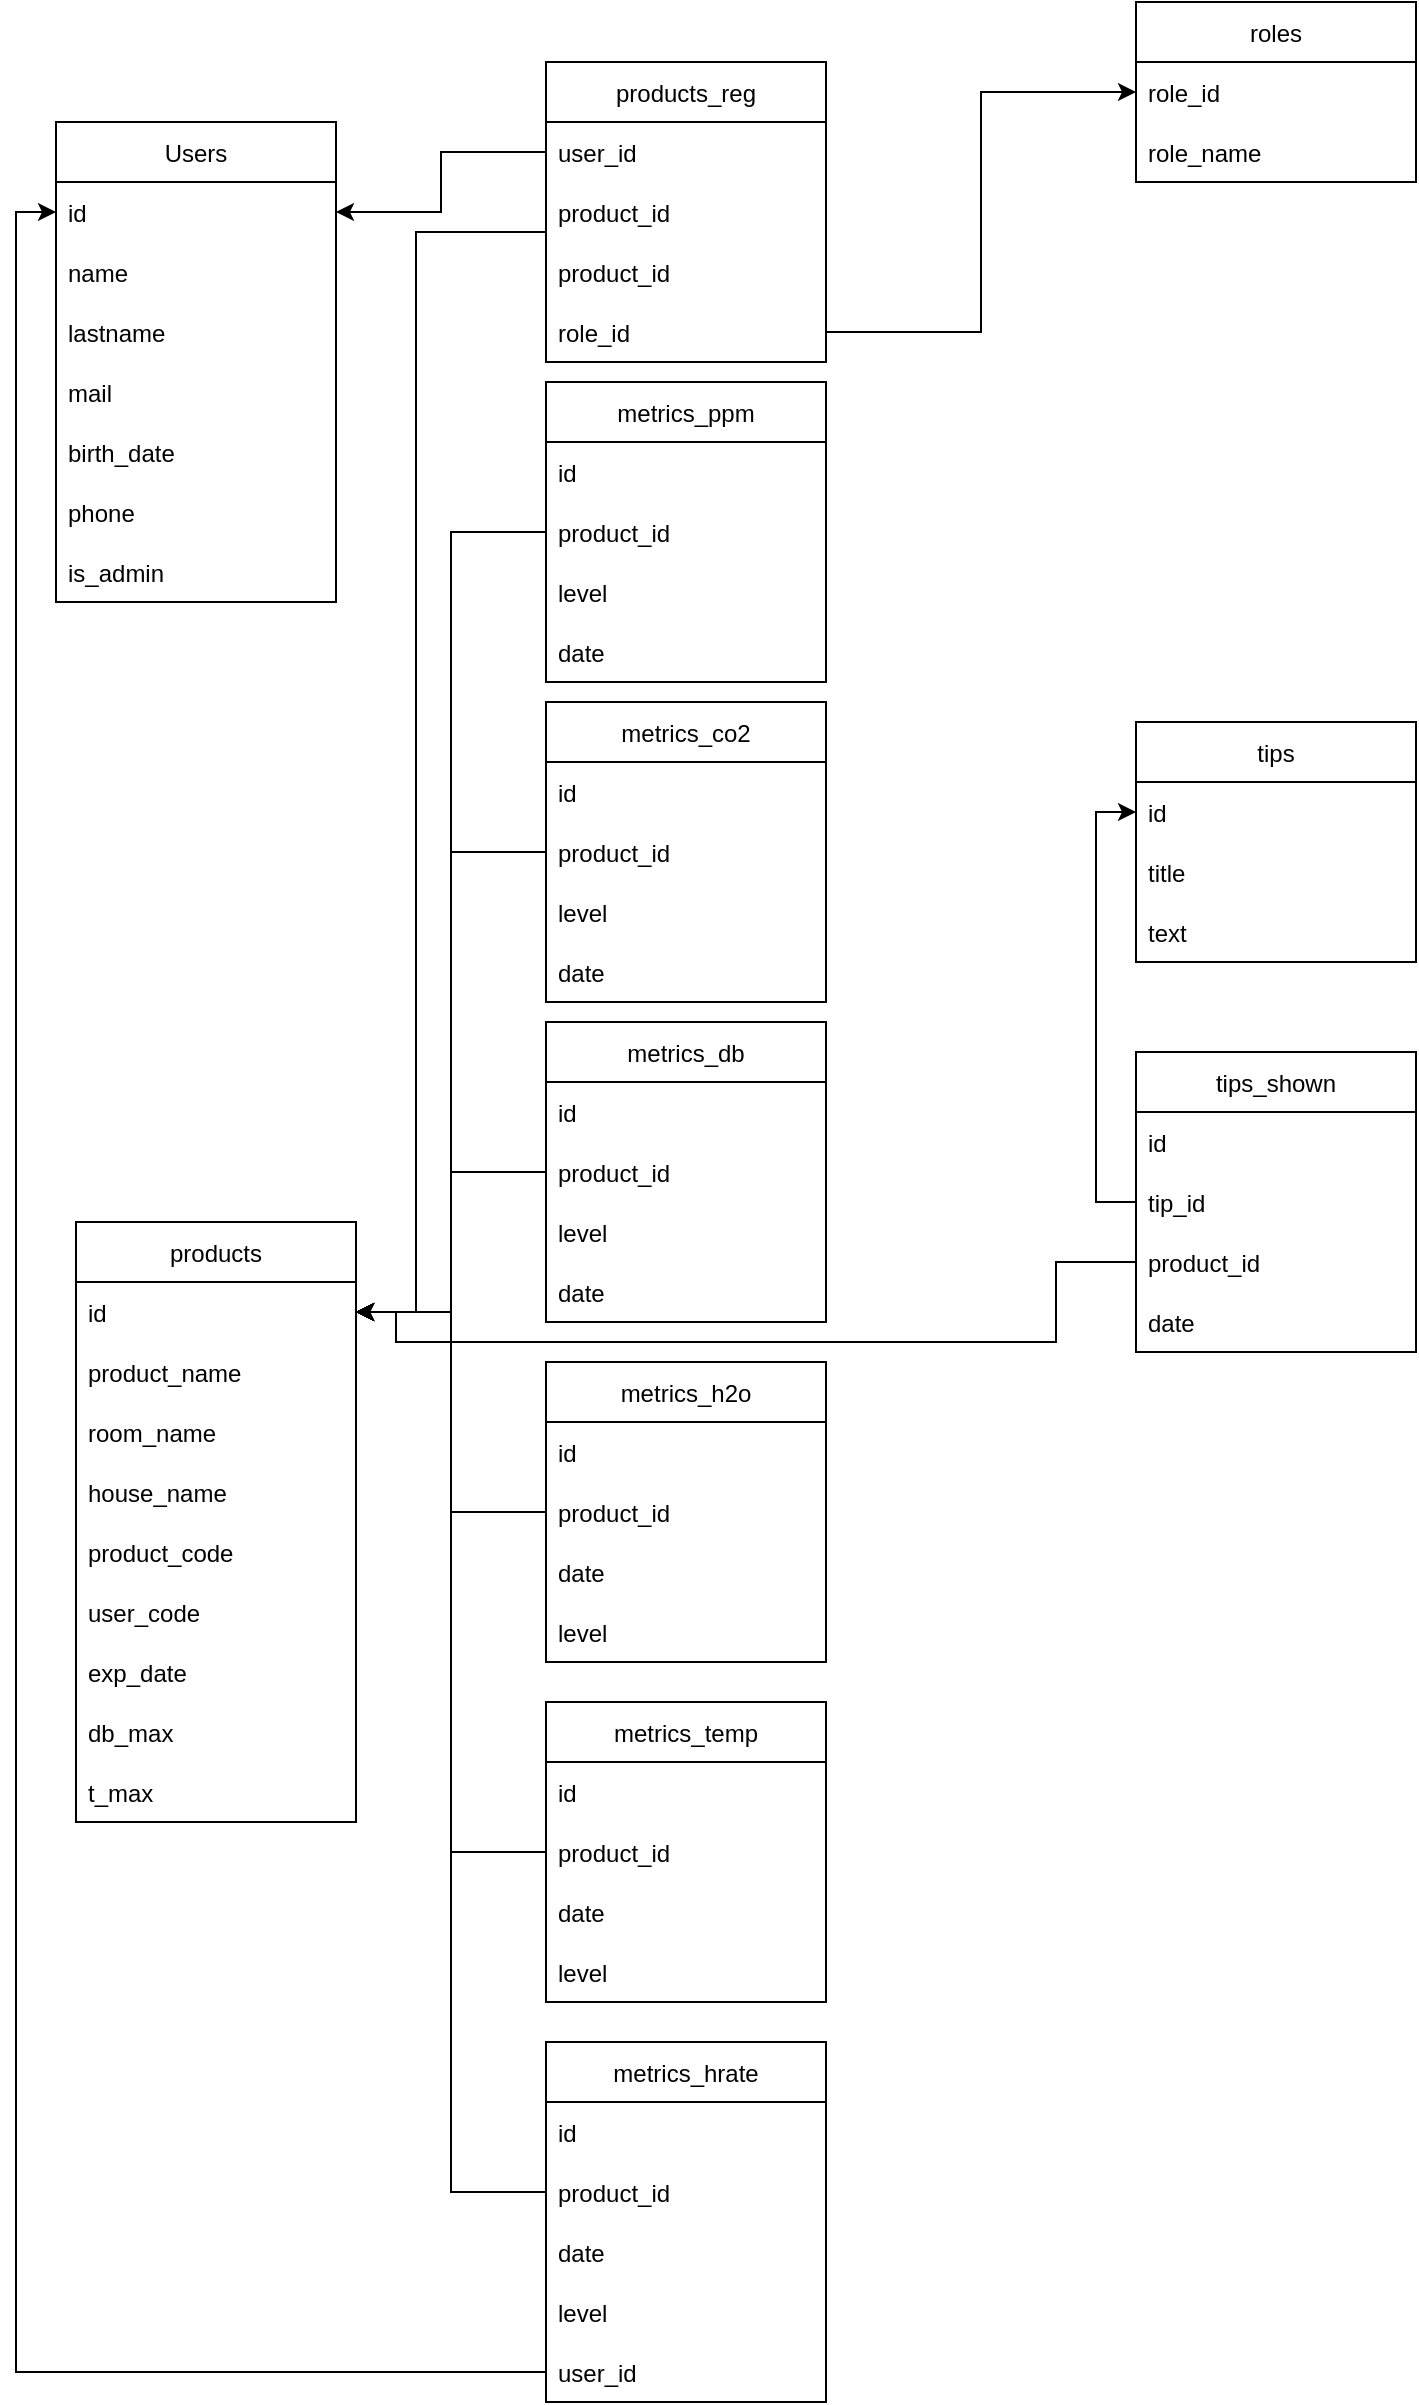 <mxfile version="20.4.0" type="github">
  <diagram id="R2lEEEUBdFMjLlhIrx00" name="Page-1">
    <mxGraphModel dx="597" dy="419" grid="1" gridSize="10" guides="1" tooltips="1" connect="1" arrows="1" fold="1" page="1" pageScale="1" pageWidth="850" pageHeight="1100" math="0" shadow="0" extFonts="Permanent Marker^https://fonts.googleapis.com/css?family=Permanent+Marker">
      <root>
        <mxCell id="0" />
        <mxCell id="1" parent="0" />
        <mxCell id="564PJBKYlBP4g3b3QOYb-91" value="Users" style="swimlane;fontStyle=0;childLayout=stackLayout;horizontal=1;startSize=30;horizontalStack=0;resizeParent=1;resizeParentMax=0;resizeLast=0;collapsible=1;marginBottom=0;" vertex="1" parent="1">
          <mxGeometry x="110" y="110" width="140" height="240" as="geometry" />
        </mxCell>
        <mxCell id="564PJBKYlBP4g3b3QOYb-92" value="id" style="text;strokeColor=none;fillColor=none;align=left;verticalAlign=middle;spacingLeft=4;spacingRight=4;overflow=hidden;points=[[0,0.5],[1,0.5]];portConstraint=eastwest;rotatable=0;" vertex="1" parent="564PJBKYlBP4g3b3QOYb-91">
          <mxGeometry y="30" width="140" height="30" as="geometry" />
        </mxCell>
        <mxCell id="564PJBKYlBP4g3b3QOYb-93" value="name" style="text;strokeColor=none;fillColor=none;align=left;verticalAlign=middle;spacingLeft=4;spacingRight=4;overflow=hidden;points=[[0,0.5],[1,0.5]];portConstraint=eastwest;rotatable=0;" vertex="1" parent="564PJBKYlBP4g3b3QOYb-91">
          <mxGeometry y="60" width="140" height="30" as="geometry" />
        </mxCell>
        <mxCell id="564PJBKYlBP4g3b3QOYb-94" value="lastname" style="text;strokeColor=none;fillColor=none;align=left;verticalAlign=middle;spacingLeft=4;spacingRight=4;overflow=hidden;points=[[0,0.5],[1,0.5]];portConstraint=eastwest;rotatable=0;" vertex="1" parent="564PJBKYlBP4g3b3QOYb-91">
          <mxGeometry y="90" width="140" height="30" as="geometry" />
        </mxCell>
        <mxCell id="564PJBKYlBP4g3b3QOYb-166" value="mail" style="text;strokeColor=none;fillColor=none;align=left;verticalAlign=middle;spacingLeft=4;spacingRight=4;overflow=hidden;points=[[0,0.5],[1,0.5]];portConstraint=eastwest;rotatable=0;" vertex="1" parent="564PJBKYlBP4g3b3QOYb-91">
          <mxGeometry y="120" width="140" height="30" as="geometry" />
        </mxCell>
        <mxCell id="564PJBKYlBP4g3b3QOYb-165" value="birth_date" style="text;strokeColor=none;fillColor=none;align=left;verticalAlign=middle;spacingLeft=4;spacingRight=4;overflow=hidden;points=[[0,0.5],[1,0.5]];portConstraint=eastwest;rotatable=0;" vertex="1" parent="564PJBKYlBP4g3b3QOYb-91">
          <mxGeometry y="150" width="140" height="30" as="geometry" />
        </mxCell>
        <mxCell id="564PJBKYlBP4g3b3QOYb-168" value="phone" style="text;strokeColor=none;fillColor=none;align=left;verticalAlign=middle;spacingLeft=4;spacingRight=4;overflow=hidden;points=[[0,0.5],[1,0.5]];portConstraint=eastwest;rotatable=0;" vertex="1" parent="564PJBKYlBP4g3b3QOYb-91">
          <mxGeometry y="180" width="140" height="30" as="geometry" />
        </mxCell>
        <mxCell id="564PJBKYlBP4g3b3QOYb-164" value="is_admin" style="text;strokeColor=none;fillColor=none;align=left;verticalAlign=middle;spacingLeft=4;spacingRight=4;overflow=hidden;points=[[0,0.5],[1,0.5]];portConstraint=eastwest;rotatable=0;" vertex="1" parent="564PJBKYlBP4g3b3QOYb-91">
          <mxGeometry y="210" width="140" height="30" as="geometry" />
        </mxCell>
        <mxCell id="564PJBKYlBP4g3b3QOYb-95" value="metrics_h2o" style="swimlane;fontStyle=0;childLayout=stackLayout;horizontal=1;startSize=30;horizontalStack=0;resizeParent=1;resizeParentMax=0;resizeLast=0;collapsible=1;marginBottom=0;" vertex="1" parent="1">
          <mxGeometry x="355" y="730" width="140" height="150" as="geometry" />
        </mxCell>
        <mxCell id="564PJBKYlBP4g3b3QOYb-141" value="id" style="text;strokeColor=none;fillColor=none;align=left;verticalAlign=middle;spacingLeft=4;spacingRight=4;overflow=hidden;points=[[0,0.5],[1,0.5]];portConstraint=eastwest;rotatable=0;" vertex="1" parent="564PJBKYlBP4g3b3QOYb-95">
          <mxGeometry y="30" width="140" height="30" as="geometry" />
        </mxCell>
        <mxCell id="564PJBKYlBP4g3b3QOYb-142" value="product_id" style="text;strokeColor=none;fillColor=none;align=left;verticalAlign=middle;spacingLeft=4;spacingRight=4;overflow=hidden;points=[[0,0.5],[1,0.5]];portConstraint=eastwest;rotatable=0;" vertex="1" parent="564PJBKYlBP4g3b3QOYb-95">
          <mxGeometry y="60" width="140" height="30" as="geometry" />
        </mxCell>
        <mxCell id="564PJBKYlBP4g3b3QOYb-144" value="date" style="text;strokeColor=none;fillColor=none;align=left;verticalAlign=middle;spacingLeft=4;spacingRight=4;overflow=hidden;points=[[0,0.5],[1,0.5]];portConstraint=eastwest;rotatable=0;" vertex="1" parent="564PJBKYlBP4g3b3QOYb-95">
          <mxGeometry y="90" width="140" height="30" as="geometry" />
        </mxCell>
        <mxCell id="564PJBKYlBP4g3b3QOYb-143" value="level" style="text;strokeColor=none;fillColor=none;align=left;verticalAlign=middle;spacingLeft=4;spacingRight=4;overflow=hidden;points=[[0,0.5],[1,0.5]];portConstraint=eastwest;rotatable=0;" vertex="1" parent="564PJBKYlBP4g3b3QOYb-95">
          <mxGeometry y="120" width="140" height="30" as="geometry" />
        </mxCell>
        <mxCell id="564PJBKYlBP4g3b3QOYb-103" value="metrics_db" style="swimlane;fontStyle=0;childLayout=stackLayout;horizontal=1;startSize=30;horizontalStack=0;resizeParent=1;resizeParentMax=0;resizeLast=0;collapsible=1;marginBottom=0;" vertex="1" parent="1">
          <mxGeometry x="355" y="560" width="140" height="150" as="geometry" />
        </mxCell>
        <mxCell id="564PJBKYlBP4g3b3QOYb-104" value="id" style="text;strokeColor=none;fillColor=none;align=left;verticalAlign=middle;spacingLeft=4;spacingRight=4;overflow=hidden;points=[[0,0.5],[1,0.5]];portConstraint=eastwest;rotatable=0;" vertex="1" parent="564PJBKYlBP4g3b3QOYb-103">
          <mxGeometry y="30" width="140" height="30" as="geometry" />
        </mxCell>
        <mxCell id="564PJBKYlBP4g3b3QOYb-105" value="product_id" style="text;strokeColor=none;fillColor=none;align=left;verticalAlign=middle;spacingLeft=4;spacingRight=4;overflow=hidden;points=[[0,0.5],[1,0.5]];portConstraint=eastwest;rotatable=0;" vertex="1" parent="564PJBKYlBP4g3b3QOYb-103">
          <mxGeometry y="60" width="140" height="30" as="geometry" />
        </mxCell>
        <mxCell id="564PJBKYlBP4g3b3QOYb-106" value="level" style="text;strokeColor=none;fillColor=none;align=left;verticalAlign=middle;spacingLeft=4;spacingRight=4;overflow=hidden;points=[[0,0.5],[1,0.5]];portConstraint=eastwest;rotatable=0;" vertex="1" parent="564PJBKYlBP4g3b3QOYb-103">
          <mxGeometry y="90" width="140" height="30" as="geometry" />
        </mxCell>
        <mxCell id="564PJBKYlBP4g3b3QOYb-131" value="date" style="text;strokeColor=none;fillColor=none;align=left;verticalAlign=middle;spacingLeft=4;spacingRight=4;overflow=hidden;points=[[0,0.5],[1,0.5]];portConstraint=eastwest;rotatable=0;" vertex="1" parent="564PJBKYlBP4g3b3QOYb-103">
          <mxGeometry y="120" width="140" height="30" as="geometry" />
        </mxCell>
        <mxCell id="564PJBKYlBP4g3b3QOYb-111" value="products" style="swimlane;fontStyle=0;childLayout=stackLayout;horizontal=1;startSize=30;horizontalStack=0;resizeParent=1;resizeParentMax=0;resizeLast=0;collapsible=1;marginBottom=0;" vertex="1" parent="1">
          <mxGeometry x="120" y="660" width="140" height="300" as="geometry" />
        </mxCell>
        <mxCell id="564PJBKYlBP4g3b3QOYb-112" value="id" style="text;strokeColor=none;fillColor=none;align=left;verticalAlign=middle;spacingLeft=4;spacingRight=4;overflow=hidden;points=[[0,0.5],[1,0.5]];portConstraint=eastwest;rotatable=0;" vertex="1" parent="564PJBKYlBP4g3b3QOYb-111">
          <mxGeometry y="30" width="140" height="30" as="geometry" />
        </mxCell>
        <mxCell id="564PJBKYlBP4g3b3QOYb-114" value="product_name" style="text;strokeColor=none;fillColor=none;align=left;verticalAlign=middle;spacingLeft=4;spacingRight=4;overflow=hidden;points=[[0,0.5],[1,0.5]];portConstraint=eastwest;rotatable=0;" vertex="1" parent="564PJBKYlBP4g3b3QOYb-111">
          <mxGeometry y="60" width="140" height="30" as="geometry" />
        </mxCell>
        <mxCell id="564PJBKYlBP4g3b3QOYb-113" value="room_name" style="text;strokeColor=none;fillColor=none;align=left;verticalAlign=middle;spacingLeft=4;spacingRight=4;overflow=hidden;points=[[0,0.5],[1,0.5]];portConstraint=eastwest;rotatable=0;" vertex="1" parent="564PJBKYlBP4g3b3QOYb-111">
          <mxGeometry y="90" width="140" height="30" as="geometry" />
        </mxCell>
        <mxCell id="564PJBKYlBP4g3b3QOYb-157" value="house_name" style="text;strokeColor=none;fillColor=none;align=left;verticalAlign=middle;spacingLeft=4;spacingRight=4;overflow=hidden;points=[[0,0.5],[1,0.5]];portConstraint=eastwest;rotatable=0;" vertex="1" parent="564PJBKYlBP4g3b3QOYb-111">
          <mxGeometry y="120" width="140" height="30" as="geometry" />
        </mxCell>
        <mxCell id="564PJBKYlBP4g3b3QOYb-158" value="product_code" style="text;strokeColor=none;fillColor=none;align=left;verticalAlign=middle;spacingLeft=4;spacingRight=4;overflow=hidden;points=[[0,0.5],[1,0.5]];portConstraint=eastwest;rotatable=0;" vertex="1" parent="564PJBKYlBP4g3b3QOYb-111">
          <mxGeometry y="150" width="140" height="30" as="geometry" />
        </mxCell>
        <mxCell id="564PJBKYlBP4g3b3QOYb-160" value="user_code" style="text;strokeColor=none;fillColor=none;align=left;verticalAlign=middle;spacingLeft=4;spacingRight=4;overflow=hidden;points=[[0,0.5],[1,0.5]];portConstraint=eastwest;rotatable=0;" vertex="1" parent="564PJBKYlBP4g3b3QOYb-111">
          <mxGeometry y="180" width="140" height="30" as="geometry" />
        </mxCell>
        <mxCell id="564PJBKYlBP4g3b3QOYb-159" value="exp_date" style="text;strokeColor=none;fillColor=none;align=left;verticalAlign=middle;spacingLeft=4;spacingRight=4;overflow=hidden;points=[[0,0.5],[1,0.5]];portConstraint=eastwest;rotatable=0;" vertex="1" parent="564PJBKYlBP4g3b3QOYb-111">
          <mxGeometry y="210" width="140" height="30" as="geometry" />
        </mxCell>
        <mxCell id="564PJBKYlBP4g3b3QOYb-161" value="db_max" style="text;strokeColor=none;fillColor=none;align=left;verticalAlign=middle;spacingLeft=4;spacingRight=4;overflow=hidden;points=[[0,0.5],[1,0.5]];portConstraint=eastwest;rotatable=0;" vertex="1" parent="564PJBKYlBP4g3b3QOYb-111">
          <mxGeometry y="240" width="140" height="30" as="geometry" />
        </mxCell>
        <mxCell id="564PJBKYlBP4g3b3QOYb-163" value="t_max" style="text;strokeColor=none;fillColor=none;align=left;verticalAlign=middle;spacingLeft=4;spacingRight=4;overflow=hidden;points=[[0,0.5],[1,0.5]];portConstraint=eastwest;rotatable=0;" vertex="1" parent="564PJBKYlBP4g3b3QOYb-111">
          <mxGeometry y="270" width="140" height="30" as="geometry" />
        </mxCell>
        <mxCell id="564PJBKYlBP4g3b3QOYb-115" value="metrics_hrate" style="swimlane;fontStyle=0;childLayout=stackLayout;horizontal=1;startSize=30;horizontalStack=0;resizeParent=1;resizeParentMax=0;resizeLast=0;collapsible=1;marginBottom=0;" vertex="1" parent="1">
          <mxGeometry x="355" y="1070" width="140" height="180" as="geometry" />
        </mxCell>
        <mxCell id="564PJBKYlBP4g3b3QOYb-156" value="id" style="text;strokeColor=none;fillColor=none;align=left;verticalAlign=middle;spacingLeft=4;spacingRight=4;overflow=hidden;points=[[0,0.5],[1,0.5]];portConstraint=eastwest;rotatable=0;" vertex="1" parent="564PJBKYlBP4g3b3QOYb-115">
          <mxGeometry y="30" width="140" height="30" as="geometry" />
        </mxCell>
        <mxCell id="564PJBKYlBP4g3b3QOYb-155" value="product_id" style="text;strokeColor=none;fillColor=none;align=left;verticalAlign=middle;spacingLeft=4;spacingRight=4;overflow=hidden;points=[[0,0.5],[1,0.5]];portConstraint=eastwest;rotatable=0;" vertex="1" parent="564PJBKYlBP4g3b3QOYb-115">
          <mxGeometry y="60" width="140" height="30" as="geometry" />
        </mxCell>
        <mxCell id="564PJBKYlBP4g3b3QOYb-153" value="date" style="text;strokeColor=none;fillColor=none;align=left;verticalAlign=middle;spacingLeft=4;spacingRight=4;overflow=hidden;points=[[0,0.5],[1,0.5]];portConstraint=eastwest;rotatable=0;" vertex="1" parent="564PJBKYlBP4g3b3QOYb-115">
          <mxGeometry y="90" width="140" height="30" as="geometry" />
        </mxCell>
        <mxCell id="564PJBKYlBP4g3b3QOYb-154" value="level" style="text;strokeColor=none;fillColor=none;align=left;verticalAlign=middle;spacingLeft=4;spacingRight=4;overflow=hidden;points=[[0,0.5],[1,0.5]];portConstraint=eastwest;rotatable=0;" vertex="1" parent="564PJBKYlBP4g3b3QOYb-115">
          <mxGeometry y="120" width="140" height="30" as="geometry" />
        </mxCell>
        <mxCell id="564PJBKYlBP4g3b3QOYb-117" value="user_id" style="text;strokeColor=none;fillColor=none;align=left;verticalAlign=middle;spacingLeft=4;spacingRight=4;overflow=hidden;points=[[0,0.5],[1,0.5]];portConstraint=eastwest;rotatable=0;" vertex="1" parent="564PJBKYlBP4g3b3QOYb-115">
          <mxGeometry y="150" width="140" height="30" as="geometry" />
        </mxCell>
        <mxCell id="564PJBKYlBP4g3b3QOYb-119" value="metrics_ppm" style="swimlane;fontStyle=0;childLayout=stackLayout;horizontal=1;startSize=30;horizontalStack=0;resizeParent=1;resizeParentMax=0;resizeLast=0;collapsible=1;marginBottom=0;" vertex="1" parent="1">
          <mxGeometry x="355" y="240" width="140" height="150" as="geometry" />
        </mxCell>
        <mxCell id="564PJBKYlBP4g3b3QOYb-148" value="id" style="text;strokeColor=none;fillColor=none;align=left;verticalAlign=middle;spacingLeft=4;spacingRight=4;overflow=hidden;points=[[0,0.5],[1,0.5]];portConstraint=eastwest;rotatable=0;" vertex="1" parent="564PJBKYlBP4g3b3QOYb-119">
          <mxGeometry y="30" width="140" height="30" as="geometry" />
        </mxCell>
        <mxCell id="564PJBKYlBP4g3b3QOYb-147" value="product_id" style="text;strokeColor=none;fillColor=none;align=left;verticalAlign=middle;spacingLeft=4;spacingRight=4;overflow=hidden;points=[[0,0.5],[1,0.5]];portConstraint=eastwest;rotatable=0;" vertex="1" parent="564PJBKYlBP4g3b3QOYb-119">
          <mxGeometry y="60" width="140" height="30" as="geometry" />
        </mxCell>
        <mxCell id="564PJBKYlBP4g3b3QOYb-146" value="level" style="text;strokeColor=none;fillColor=none;align=left;verticalAlign=middle;spacingLeft=4;spacingRight=4;overflow=hidden;points=[[0,0.5],[1,0.5]];portConstraint=eastwest;rotatable=0;" vertex="1" parent="564PJBKYlBP4g3b3QOYb-119">
          <mxGeometry y="90" width="140" height="30" as="geometry" />
        </mxCell>
        <mxCell id="564PJBKYlBP4g3b3QOYb-145" value="date" style="text;strokeColor=none;fillColor=none;align=left;verticalAlign=middle;spacingLeft=4;spacingRight=4;overflow=hidden;points=[[0,0.5],[1,0.5]];portConstraint=eastwest;rotatable=0;" vertex="1" parent="564PJBKYlBP4g3b3QOYb-119">
          <mxGeometry y="120" width="140" height="30" as="geometry" />
        </mxCell>
        <mxCell id="564PJBKYlBP4g3b3QOYb-123" value="products_reg" style="swimlane;fontStyle=0;childLayout=stackLayout;horizontal=1;startSize=30;horizontalStack=0;resizeParent=1;resizeParentMax=0;resizeLast=0;collapsible=1;marginBottom=0;" vertex="1" parent="1">
          <mxGeometry x="355" y="80" width="140" height="150" as="geometry" />
        </mxCell>
        <mxCell id="564PJBKYlBP4g3b3QOYb-125" value="user_id" style="text;strokeColor=none;fillColor=none;align=left;verticalAlign=middle;spacingLeft=4;spacingRight=4;overflow=hidden;points=[[0,0.5],[1,0.5]];portConstraint=eastwest;rotatable=0;" vertex="1" parent="564PJBKYlBP4g3b3QOYb-123">
          <mxGeometry y="30" width="140" height="30" as="geometry" />
        </mxCell>
        <mxCell id="564PJBKYlBP4g3b3QOYb-189" value="product_id" style="text;strokeColor=none;fillColor=none;align=left;verticalAlign=middle;spacingLeft=4;spacingRight=4;overflow=hidden;points=[[0,0.5],[1,0.5]];portConstraint=eastwest;rotatable=0;" vertex="1" parent="564PJBKYlBP4g3b3QOYb-123">
          <mxGeometry y="60" width="140" height="30" as="geometry" />
        </mxCell>
        <mxCell id="564PJBKYlBP4g3b3QOYb-124" value="product_id" style="text;strokeColor=none;fillColor=none;align=left;verticalAlign=middle;spacingLeft=4;spacingRight=4;overflow=hidden;points=[[0,0.5],[1,0.5]];portConstraint=eastwest;rotatable=0;" vertex="1" parent="564PJBKYlBP4g3b3QOYb-123">
          <mxGeometry y="90" width="140" height="30" as="geometry" />
        </mxCell>
        <mxCell id="564PJBKYlBP4g3b3QOYb-126" value="role_id" style="text;strokeColor=none;fillColor=none;align=left;verticalAlign=middle;spacingLeft=4;spacingRight=4;overflow=hidden;points=[[0,0.5],[1,0.5]];portConstraint=eastwest;rotatable=0;" vertex="1" parent="564PJBKYlBP4g3b3QOYb-123">
          <mxGeometry y="120" width="140" height="30" as="geometry" />
        </mxCell>
        <mxCell id="564PJBKYlBP4g3b3QOYb-127" value="metrics_temp" style="swimlane;fontStyle=0;childLayout=stackLayout;horizontal=1;startSize=30;horizontalStack=0;resizeParent=1;resizeParentMax=0;resizeLast=0;collapsible=1;marginBottom=0;" vertex="1" parent="1">
          <mxGeometry x="355" y="900" width="140" height="150" as="geometry" />
        </mxCell>
        <mxCell id="564PJBKYlBP4g3b3QOYb-152" value="id" style="text;strokeColor=none;fillColor=none;align=left;verticalAlign=middle;spacingLeft=4;spacingRight=4;overflow=hidden;points=[[0,0.5],[1,0.5]];portConstraint=eastwest;rotatable=0;" vertex="1" parent="564PJBKYlBP4g3b3QOYb-127">
          <mxGeometry y="30" width="140" height="30" as="geometry" />
        </mxCell>
        <mxCell id="564PJBKYlBP4g3b3QOYb-151" value="product_id" style="text;strokeColor=none;fillColor=none;align=left;verticalAlign=middle;spacingLeft=4;spacingRight=4;overflow=hidden;points=[[0,0.5],[1,0.5]];portConstraint=eastwest;rotatable=0;" vertex="1" parent="564PJBKYlBP4g3b3QOYb-127">
          <mxGeometry y="60" width="140" height="30" as="geometry" />
        </mxCell>
        <mxCell id="564PJBKYlBP4g3b3QOYb-149" value="date" style="text;strokeColor=none;fillColor=none;align=left;verticalAlign=middle;spacingLeft=4;spacingRight=4;overflow=hidden;points=[[0,0.5],[1,0.5]];portConstraint=eastwest;rotatable=0;" vertex="1" parent="564PJBKYlBP4g3b3QOYb-127">
          <mxGeometry y="90" width="140" height="30" as="geometry" />
        </mxCell>
        <mxCell id="564PJBKYlBP4g3b3QOYb-150" value="level" style="text;strokeColor=none;fillColor=none;align=left;verticalAlign=middle;spacingLeft=4;spacingRight=4;overflow=hidden;points=[[0,0.5],[1,0.5]];portConstraint=eastwest;rotatable=0;" vertex="1" parent="564PJBKYlBP4g3b3QOYb-127">
          <mxGeometry y="120" width="140" height="30" as="geometry" />
        </mxCell>
        <mxCell id="564PJBKYlBP4g3b3QOYb-136" value="metrics_co2" style="swimlane;fontStyle=0;childLayout=stackLayout;horizontal=1;startSize=30;horizontalStack=0;resizeParent=1;resizeParentMax=0;resizeLast=0;collapsible=1;marginBottom=0;" vertex="1" parent="1">
          <mxGeometry x="355" y="400" width="140" height="150" as="geometry" />
        </mxCell>
        <mxCell id="564PJBKYlBP4g3b3QOYb-137" value="id" style="text;strokeColor=none;fillColor=none;align=left;verticalAlign=middle;spacingLeft=4;spacingRight=4;overflow=hidden;points=[[0,0.5],[1,0.5]];portConstraint=eastwest;rotatable=0;" vertex="1" parent="564PJBKYlBP4g3b3QOYb-136">
          <mxGeometry y="30" width="140" height="30" as="geometry" />
        </mxCell>
        <mxCell id="564PJBKYlBP4g3b3QOYb-138" value="product_id" style="text;strokeColor=none;fillColor=none;align=left;verticalAlign=middle;spacingLeft=4;spacingRight=4;overflow=hidden;points=[[0,0.5],[1,0.5]];portConstraint=eastwest;rotatable=0;" vertex="1" parent="564PJBKYlBP4g3b3QOYb-136">
          <mxGeometry y="60" width="140" height="30" as="geometry" />
        </mxCell>
        <mxCell id="564PJBKYlBP4g3b3QOYb-139" value="level" style="text;strokeColor=none;fillColor=none;align=left;verticalAlign=middle;spacingLeft=4;spacingRight=4;overflow=hidden;points=[[0,0.5],[1,0.5]];portConstraint=eastwest;rotatable=0;" vertex="1" parent="564PJBKYlBP4g3b3QOYb-136">
          <mxGeometry y="90" width="140" height="30" as="geometry" />
        </mxCell>
        <mxCell id="564PJBKYlBP4g3b3QOYb-140" value="date" style="text;strokeColor=none;fillColor=none;align=left;verticalAlign=middle;spacingLeft=4;spacingRight=4;overflow=hidden;points=[[0,0.5],[1,0.5]];portConstraint=eastwest;rotatable=0;" vertex="1" parent="564PJBKYlBP4g3b3QOYb-136">
          <mxGeometry y="120" width="140" height="30" as="geometry" />
        </mxCell>
        <mxCell id="564PJBKYlBP4g3b3QOYb-170" style="edgeStyle=orthogonalEdgeStyle;rounded=0;orthogonalLoop=1;jettySize=auto;html=1;entryX=1;entryY=0.5;entryDx=0;entryDy=0;" edge="1" parent="1" source="564PJBKYlBP4g3b3QOYb-125" target="564PJBKYlBP4g3b3QOYb-92">
          <mxGeometry relative="1" as="geometry" />
        </mxCell>
        <mxCell id="564PJBKYlBP4g3b3QOYb-171" value="roles" style="swimlane;fontStyle=0;childLayout=stackLayout;horizontal=1;startSize=30;horizontalStack=0;resizeParent=1;resizeParentMax=0;resizeLast=0;collapsible=1;marginBottom=0;" vertex="1" parent="1">
          <mxGeometry x="650" y="50" width="140" height="90" as="geometry" />
        </mxCell>
        <mxCell id="564PJBKYlBP4g3b3QOYb-172" value="role_id" style="text;strokeColor=none;fillColor=none;align=left;verticalAlign=middle;spacingLeft=4;spacingRight=4;overflow=hidden;points=[[0,0.5],[1,0.5]];portConstraint=eastwest;rotatable=0;" vertex="1" parent="564PJBKYlBP4g3b3QOYb-171">
          <mxGeometry y="30" width="140" height="30" as="geometry" />
        </mxCell>
        <mxCell id="564PJBKYlBP4g3b3QOYb-173" value="role_name" style="text;strokeColor=none;fillColor=none;align=left;verticalAlign=middle;spacingLeft=4;spacingRight=4;overflow=hidden;points=[[0,0.5],[1,0.5]];portConstraint=eastwest;rotatable=0;" vertex="1" parent="564PJBKYlBP4g3b3QOYb-171">
          <mxGeometry y="60" width="140" height="30" as="geometry" />
        </mxCell>
        <mxCell id="564PJBKYlBP4g3b3QOYb-176" style="edgeStyle=orthogonalEdgeStyle;rounded=0;orthogonalLoop=1;jettySize=auto;html=1;exitX=1;exitY=0.5;exitDx=0;exitDy=0;entryX=0;entryY=0.5;entryDx=0;entryDy=0;" edge="1" parent="1" source="564PJBKYlBP4g3b3QOYb-126" target="564PJBKYlBP4g3b3QOYb-172">
          <mxGeometry relative="1" as="geometry" />
        </mxCell>
        <mxCell id="564PJBKYlBP4g3b3QOYb-180" style="edgeStyle=orthogonalEdgeStyle;rounded=0;orthogonalLoop=1;jettySize=auto;html=1;exitX=0;exitY=0.5;exitDx=0;exitDy=0;entryX=1;entryY=0.5;entryDx=0;entryDy=0;" edge="1" parent="1" source="564PJBKYlBP4g3b3QOYb-147" target="564PJBKYlBP4g3b3QOYb-112">
          <mxGeometry relative="1" as="geometry" />
        </mxCell>
        <mxCell id="564PJBKYlBP4g3b3QOYb-182" style="edgeStyle=orthogonalEdgeStyle;rounded=0;orthogonalLoop=1;jettySize=auto;html=1;exitX=0;exitY=0.5;exitDx=0;exitDy=0;" edge="1" parent="1" source="564PJBKYlBP4g3b3QOYb-138" target="564PJBKYlBP4g3b3QOYb-112">
          <mxGeometry relative="1" as="geometry" />
        </mxCell>
        <mxCell id="564PJBKYlBP4g3b3QOYb-183" style="edgeStyle=orthogonalEdgeStyle;rounded=0;orthogonalLoop=1;jettySize=auto;html=1;" edge="1" parent="1" source="564PJBKYlBP4g3b3QOYb-105" target="564PJBKYlBP4g3b3QOYb-112">
          <mxGeometry relative="1" as="geometry" />
        </mxCell>
        <mxCell id="564PJBKYlBP4g3b3QOYb-184" style="edgeStyle=orthogonalEdgeStyle;rounded=0;orthogonalLoop=1;jettySize=auto;html=1;" edge="1" parent="1" source="564PJBKYlBP4g3b3QOYb-142" target="564PJBKYlBP4g3b3QOYb-112">
          <mxGeometry relative="1" as="geometry" />
        </mxCell>
        <mxCell id="564PJBKYlBP4g3b3QOYb-185" style="edgeStyle=orthogonalEdgeStyle;rounded=0;orthogonalLoop=1;jettySize=auto;html=1;" edge="1" parent="1" source="564PJBKYlBP4g3b3QOYb-151" target="564PJBKYlBP4g3b3QOYb-112">
          <mxGeometry relative="1" as="geometry" />
        </mxCell>
        <mxCell id="564PJBKYlBP4g3b3QOYb-186" style="edgeStyle=orthogonalEdgeStyle;rounded=0;orthogonalLoop=1;jettySize=auto;html=1;" edge="1" parent="1" source="564PJBKYlBP4g3b3QOYb-155" target="564PJBKYlBP4g3b3QOYb-112">
          <mxGeometry relative="1" as="geometry" />
        </mxCell>
        <mxCell id="564PJBKYlBP4g3b3QOYb-188" style="edgeStyle=orthogonalEdgeStyle;rounded=0;orthogonalLoop=1;jettySize=auto;html=1;exitX=0;exitY=0.5;exitDx=0;exitDy=0;entryX=0;entryY=0.5;entryDx=0;entryDy=0;" edge="1" parent="1" source="564PJBKYlBP4g3b3QOYb-117" target="564PJBKYlBP4g3b3QOYb-92">
          <mxGeometry relative="1" as="geometry">
            <mxPoint x="30" y="480" as="targetPoint" />
          </mxGeometry>
        </mxCell>
        <mxCell id="564PJBKYlBP4g3b3QOYb-190" style="edgeStyle=orthogonalEdgeStyle;rounded=0;orthogonalLoop=1;jettySize=auto;html=1;exitX=0;exitY=0.5;exitDx=0;exitDy=0;" edge="1" parent="1" source="564PJBKYlBP4g3b3QOYb-189" target="564PJBKYlBP4g3b3QOYb-112">
          <mxGeometry relative="1" as="geometry">
            <Array as="points">
              <mxPoint x="290" y="165" />
              <mxPoint x="290" y="705" />
            </Array>
          </mxGeometry>
        </mxCell>
        <mxCell id="564PJBKYlBP4g3b3QOYb-191" value="tips" style="swimlane;fontStyle=0;childLayout=stackLayout;horizontal=1;startSize=30;horizontalStack=0;resizeParent=1;resizeParentMax=0;resizeLast=0;collapsible=1;marginBottom=0;" vertex="1" parent="1">
          <mxGeometry x="650" y="410" width="140" height="120" as="geometry" />
        </mxCell>
        <mxCell id="564PJBKYlBP4g3b3QOYb-192" value="id" style="text;strokeColor=none;fillColor=none;align=left;verticalAlign=middle;spacingLeft=4;spacingRight=4;overflow=hidden;points=[[0,0.5],[1,0.5]];portConstraint=eastwest;rotatable=0;" vertex="1" parent="564PJBKYlBP4g3b3QOYb-191">
          <mxGeometry y="30" width="140" height="30" as="geometry" />
        </mxCell>
        <mxCell id="564PJBKYlBP4g3b3QOYb-193" value="title" style="text;strokeColor=none;fillColor=none;align=left;verticalAlign=middle;spacingLeft=4;spacingRight=4;overflow=hidden;points=[[0,0.5],[1,0.5]];portConstraint=eastwest;rotatable=0;" vertex="1" parent="564PJBKYlBP4g3b3QOYb-191">
          <mxGeometry y="60" width="140" height="30" as="geometry" />
        </mxCell>
        <mxCell id="564PJBKYlBP4g3b3QOYb-194" value="text" style="text;strokeColor=none;fillColor=none;align=left;verticalAlign=middle;spacingLeft=4;spacingRight=4;overflow=hidden;points=[[0,0.5],[1,0.5]];portConstraint=eastwest;rotatable=0;" vertex="1" parent="564PJBKYlBP4g3b3QOYb-191">
          <mxGeometry y="90" width="140" height="30" as="geometry" />
        </mxCell>
        <mxCell id="564PJBKYlBP4g3b3QOYb-195" value="tips_shown" style="swimlane;fontStyle=0;childLayout=stackLayout;horizontal=1;startSize=30;horizontalStack=0;resizeParent=1;resizeParentMax=0;resizeLast=0;collapsible=1;marginBottom=0;" vertex="1" parent="1">
          <mxGeometry x="650" y="575" width="140" height="150" as="geometry" />
        </mxCell>
        <mxCell id="564PJBKYlBP4g3b3QOYb-199" value="id" style="text;strokeColor=none;fillColor=none;align=left;verticalAlign=middle;spacingLeft=4;spacingRight=4;overflow=hidden;points=[[0,0.5],[1,0.5]];portConstraint=eastwest;rotatable=0;" vertex="1" parent="564PJBKYlBP4g3b3QOYb-195">
          <mxGeometry y="30" width="140" height="30" as="geometry" />
        </mxCell>
        <mxCell id="564PJBKYlBP4g3b3QOYb-196" value="tip_id" style="text;strokeColor=none;fillColor=none;align=left;verticalAlign=middle;spacingLeft=4;spacingRight=4;overflow=hidden;points=[[0,0.5],[1,0.5]];portConstraint=eastwest;rotatable=0;" vertex="1" parent="564PJBKYlBP4g3b3QOYb-195">
          <mxGeometry y="60" width="140" height="30" as="geometry" />
        </mxCell>
        <mxCell id="564PJBKYlBP4g3b3QOYb-197" value="product_id" style="text;strokeColor=none;fillColor=none;align=left;verticalAlign=middle;spacingLeft=4;spacingRight=4;overflow=hidden;points=[[0,0.5],[1,0.5]];portConstraint=eastwest;rotatable=0;" vertex="1" parent="564PJBKYlBP4g3b3QOYb-195">
          <mxGeometry y="90" width="140" height="30" as="geometry" />
        </mxCell>
        <mxCell id="564PJBKYlBP4g3b3QOYb-198" value="date" style="text;strokeColor=none;fillColor=none;align=left;verticalAlign=middle;spacingLeft=4;spacingRight=4;overflow=hidden;points=[[0,0.5],[1,0.5]];portConstraint=eastwest;rotatable=0;" vertex="1" parent="564PJBKYlBP4g3b3QOYb-195">
          <mxGeometry y="120" width="140" height="30" as="geometry" />
        </mxCell>
        <mxCell id="564PJBKYlBP4g3b3QOYb-200" style="edgeStyle=orthogonalEdgeStyle;rounded=0;orthogonalLoop=1;jettySize=auto;html=1;entryX=0;entryY=0.5;entryDx=0;entryDy=0;" edge="1" parent="1" source="564PJBKYlBP4g3b3QOYb-196" target="564PJBKYlBP4g3b3QOYb-192">
          <mxGeometry relative="1" as="geometry" />
        </mxCell>
        <mxCell id="564PJBKYlBP4g3b3QOYb-201" style="edgeStyle=orthogonalEdgeStyle;rounded=0;orthogonalLoop=1;jettySize=auto;html=1;entryX=1;entryY=0.5;entryDx=0;entryDy=0;exitX=0;exitY=0.5;exitDx=0;exitDy=0;" edge="1" parent="1" source="564PJBKYlBP4g3b3QOYb-197" target="564PJBKYlBP4g3b3QOYb-112">
          <mxGeometry relative="1" as="geometry">
            <Array as="points">
              <mxPoint x="610" y="680" />
              <mxPoint x="610" y="720" />
              <mxPoint x="280" y="720" />
              <mxPoint x="280" y="705" />
            </Array>
          </mxGeometry>
        </mxCell>
      </root>
    </mxGraphModel>
  </diagram>
</mxfile>

